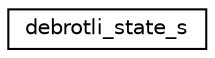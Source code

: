digraph "Graphical Class Hierarchy"
{
  edge [fontname="Helvetica",fontsize="10",labelfontname="Helvetica",labelfontsize="10"];
  node [fontname="Helvetica",fontsize="10",shape=record];
  rankdir="LR";
  Node0 [label="debrotli_state_s",height=0.2,width=0.4,color="black", fillcolor="white", style="filled",URL="$structdebrotli__state__s.html"];
}

